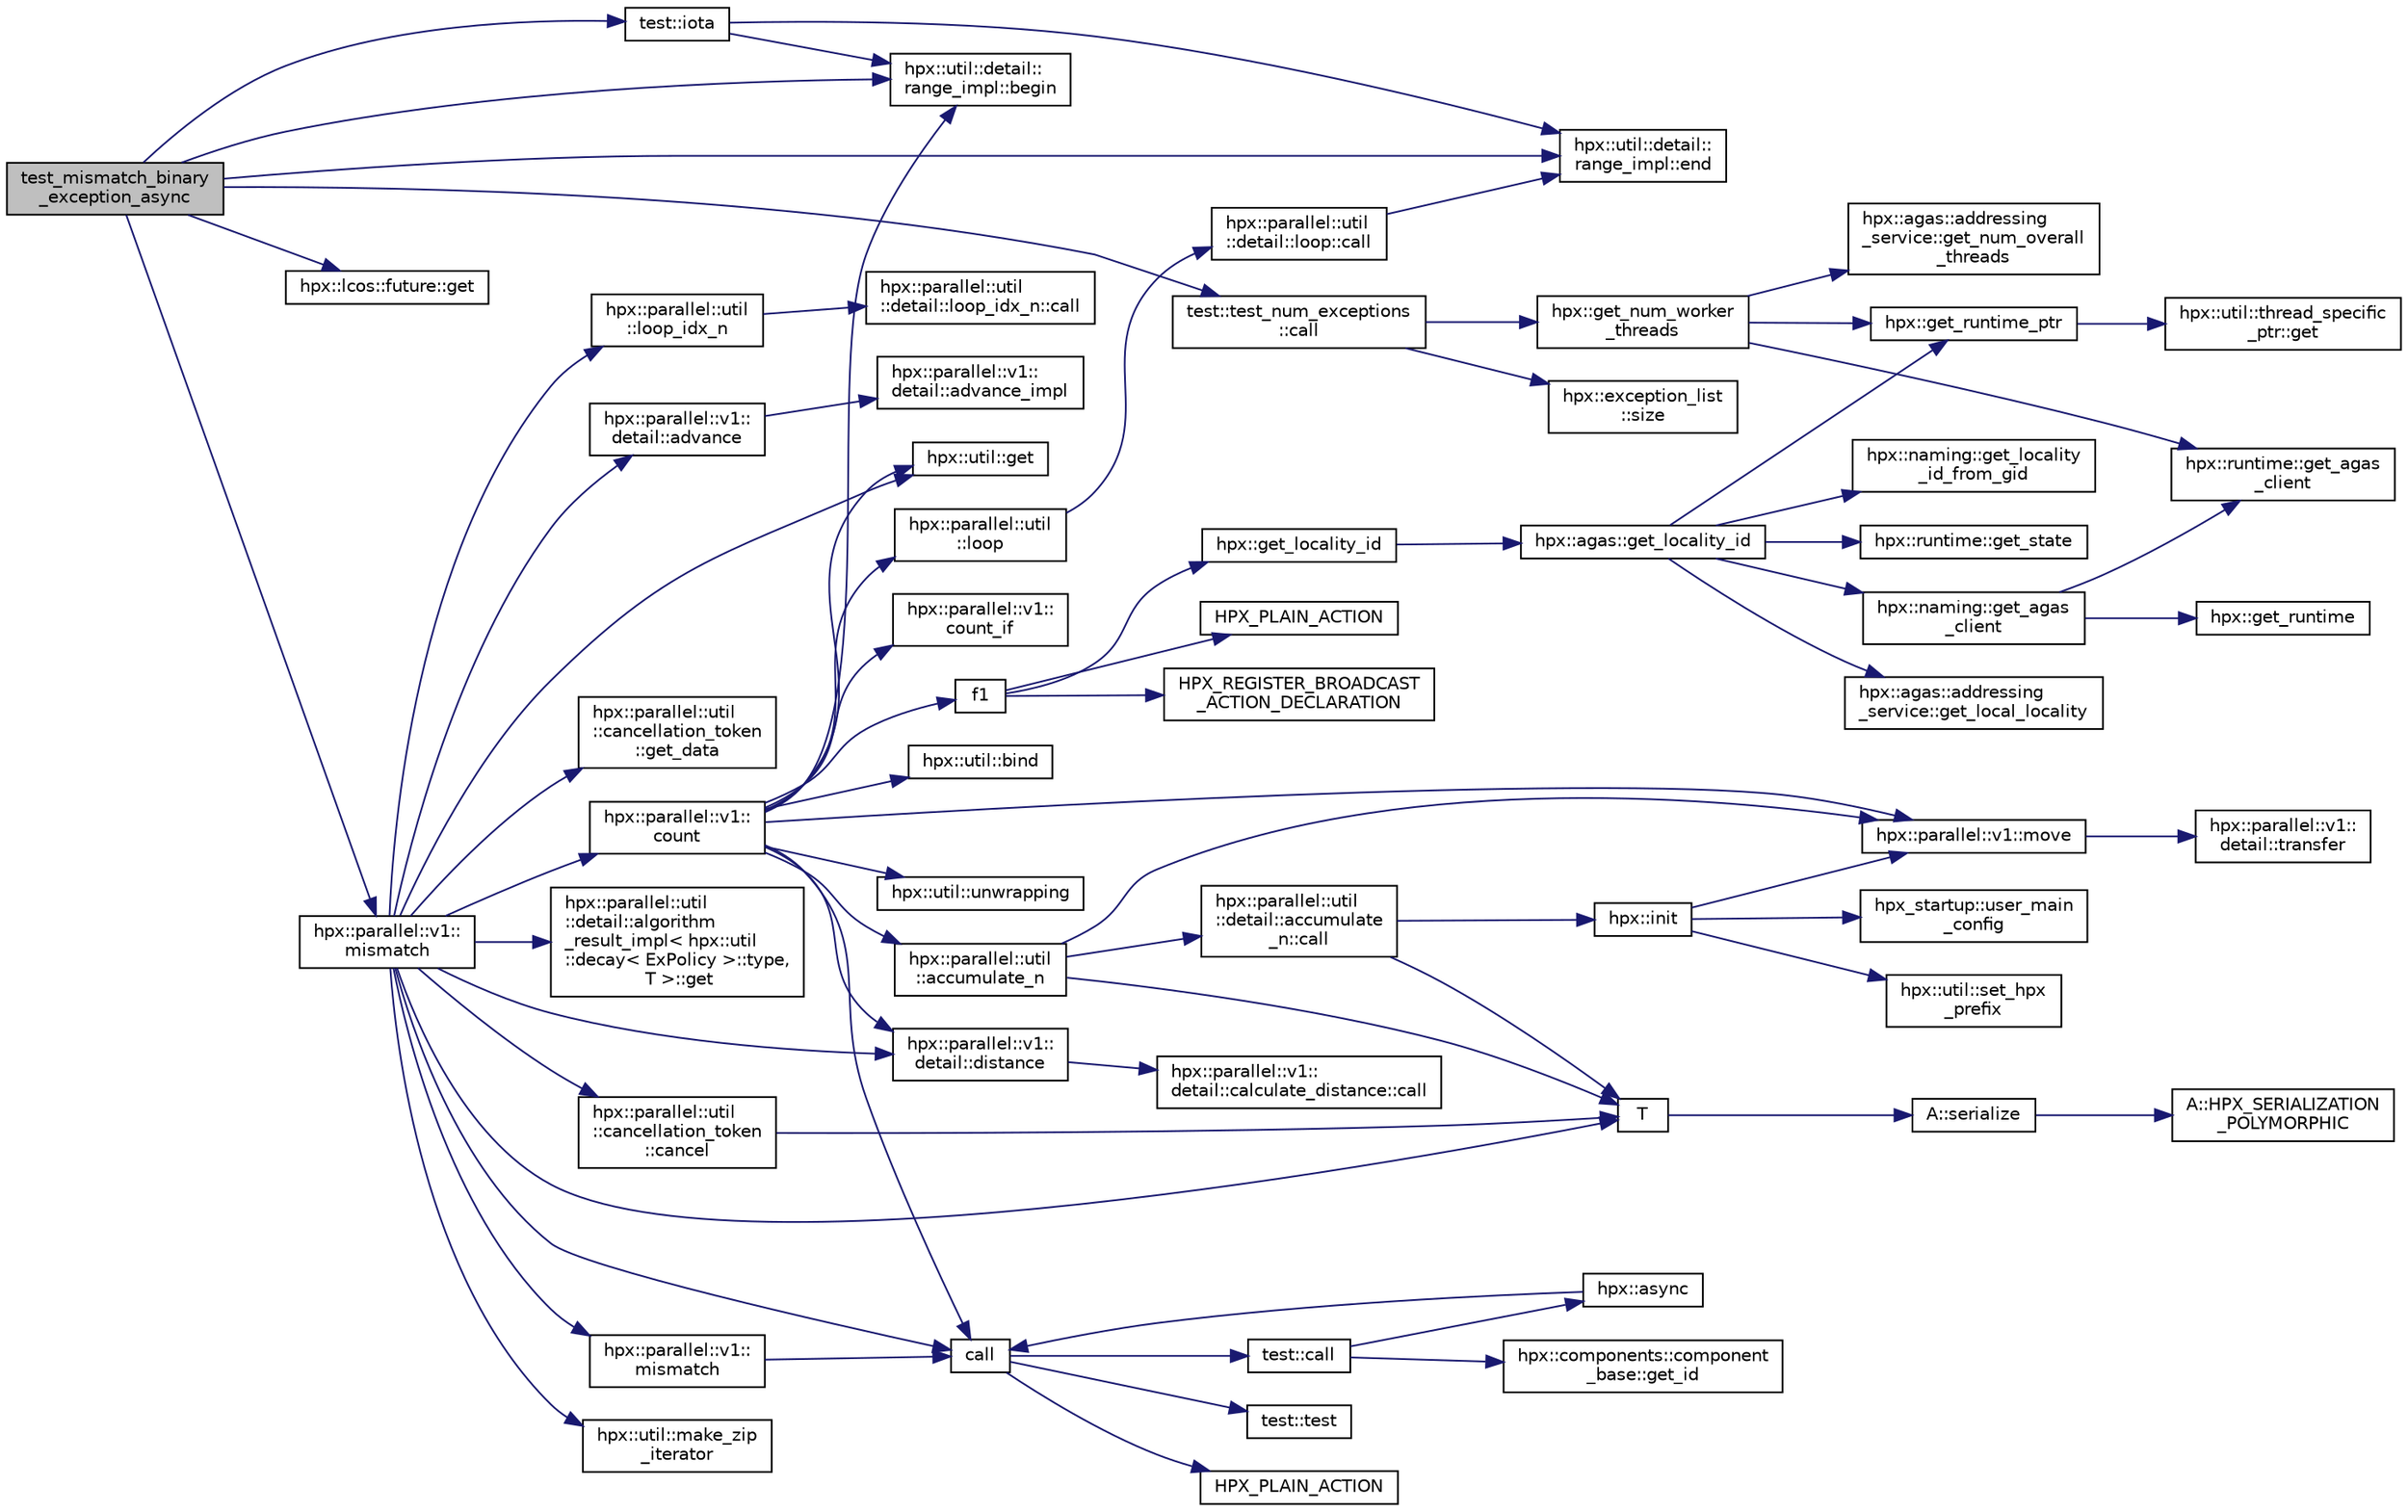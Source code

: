 digraph "test_mismatch_binary_exception_async"
{
  edge [fontname="Helvetica",fontsize="10",labelfontname="Helvetica",labelfontsize="10"];
  node [fontname="Helvetica",fontsize="10",shape=record];
  rankdir="LR";
  Node645 [label="test_mismatch_binary\l_exception_async",height=0.2,width=0.4,color="black", fillcolor="grey75", style="filled", fontcolor="black"];
  Node645 -> Node646 [color="midnightblue",fontsize="10",style="solid",fontname="Helvetica"];
  Node646 [label="test::iota",height=0.2,width=0.4,color="black", fillcolor="white", style="filled",URL="$df/d04/namespacetest.html#abdbbc37e6fb67287495e853a554c493a"];
  Node646 -> Node647 [color="midnightblue",fontsize="10",style="solid",fontname="Helvetica"];
  Node647 [label="hpx::util::detail::\lrange_impl::begin",height=0.2,width=0.4,color="black", fillcolor="white", style="filled",URL="$d4/d4a/namespacehpx_1_1util_1_1detail_1_1range__impl.html#a31e165df2b865cdd961f35ce938db41a"];
  Node646 -> Node648 [color="midnightblue",fontsize="10",style="solid",fontname="Helvetica"];
  Node648 [label="hpx::util::detail::\lrange_impl::end",height=0.2,width=0.4,color="black", fillcolor="white", style="filled",URL="$d4/d4a/namespacehpx_1_1util_1_1detail_1_1range__impl.html#afb2ea48b0902f52ee4d8b764807b4316"];
  Node645 -> Node647 [color="midnightblue",fontsize="10",style="solid",fontname="Helvetica"];
  Node645 -> Node648 [color="midnightblue",fontsize="10",style="solid",fontname="Helvetica"];
  Node645 -> Node649 [color="midnightblue",fontsize="10",style="solid",fontname="Helvetica"];
  Node649 [label="hpx::parallel::v1::\lmismatch",height=0.2,width=0.4,color="black", fillcolor="white", style="filled",URL="$db/db9/namespacehpx_1_1parallel_1_1v1.html#ad2210ac36941837306cdf8c12114a31a"];
  Node649 -> Node650 [color="midnightblue",fontsize="10",style="solid",fontname="Helvetica"];
  Node650 [label="call",height=0.2,width=0.4,color="black", fillcolor="white", style="filled",URL="$d2/d67/promise__1620_8cpp.html#a58357f0b82bc761e1d0b9091ed563a70"];
  Node650 -> Node651 [color="midnightblue",fontsize="10",style="solid",fontname="Helvetica"];
  Node651 [label="test::test",height=0.2,width=0.4,color="black", fillcolor="white", style="filled",URL="$d8/d89/structtest.html#ab42d5ece712d716b04cb3f686f297a26"];
  Node650 -> Node652 [color="midnightblue",fontsize="10",style="solid",fontname="Helvetica"];
  Node652 [label="HPX_PLAIN_ACTION",height=0.2,width=0.4,color="black", fillcolor="white", style="filled",URL="$d2/d67/promise__1620_8cpp.html#ab96aab827a4b1fcaf66cfe0ba83fef23"];
  Node650 -> Node653 [color="midnightblue",fontsize="10",style="solid",fontname="Helvetica"];
  Node653 [label="test::call",height=0.2,width=0.4,color="black", fillcolor="white", style="filled",URL="$d8/d89/structtest.html#aeb29e7ed6518b9426ccf1344c52620ae"];
  Node653 -> Node654 [color="midnightblue",fontsize="10",style="solid",fontname="Helvetica"];
  Node654 [label="hpx::async",height=0.2,width=0.4,color="black", fillcolor="white", style="filled",URL="$d8/d83/namespacehpx.html#acb7d8e37b73b823956ce144f9a57eaa4"];
  Node654 -> Node650 [color="midnightblue",fontsize="10",style="solid",fontname="Helvetica"];
  Node653 -> Node655 [color="midnightblue",fontsize="10",style="solid",fontname="Helvetica"];
  Node655 [label="hpx::components::component\l_base::get_id",height=0.2,width=0.4,color="black", fillcolor="white", style="filled",URL="$d2/de6/classhpx_1_1components_1_1component__base.html#a4c8fd93514039bdf01c48d66d82b19cd"];
  Node649 -> Node656 [color="midnightblue",fontsize="10",style="solid",fontname="Helvetica"];
  Node656 [label="T",height=0.2,width=0.4,color="black", fillcolor="white", style="filled",URL="$db/d33/polymorphic__semiintrusive__template_8cpp.html#ad187658f9cb91c1312b39ae7e896f1ea"];
  Node656 -> Node657 [color="midnightblue",fontsize="10",style="solid",fontname="Helvetica"];
  Node657 [label="A::serialize",height=0.2,width=0.4,color="black", fillcolor="white", style="filled",URL="$d7/da0/struct_a.html#a5f5c287cf471e274ed9dda0da1592212"];
  Node657 -> Node658 [color="midnightblue",fontsize="10",style="solid",fontname="Helvetica"];
  Node658 [label="A::HPX_SERIALIZATION\l_POLYMORPHIC",height=0.2,width=0.4,color="black", fillcolor="white", style="filled",URL="$d7/da0/struct_a.html#ada978cc156cebbafddb1f3aa4c01918c"];
  Node649 -> Node659 [color="midnightblue",fontsize="10",style="solid",fontname="Helvetica"];
  Node659 [label="hpx::parallel::v1::\lmismatch",height=0.2,width=0.4,color="black", fillcolor="white", style="filled",URL="$db/db9/namespacehpx_1_1parallel_1_1v1.html#a6476df5b4e5ac7c2cef766f4e84b52a5"];
  Node659 -> Node650 [color="midnightblue",fontsize="10",style="solid",fontname="Helvetica"];
  Node649 -> Node660 [color="midnightblue",fontsize="10",style="solid",fontname="Helvetica"];
  Node660 [label="hpx::parallel::util\l::detail::algorithm\l_result_impl\< hpx::util\l::decay\< ExPolicy \>::type,\l T \>::get",height=0.2,width=0.4,color="black", fillcolor="white", style="filled",URL="$d2/d42/structhpx_1_1parallel_1_1util_1_1detail_1_1algorithm__result__impl.html#ab5b051e8ec74eff5e0e62fd63f5d377e"];
  Node649 -> Node661 [color="midnightblue",fontsize="10",style="solid",fontname="Helvetica"];
  Node661 [label="hpx::parallel::v1::\lcount",height=0.2,width=0.4,color="black", fillcolor="white", style="filled",URL="$db/db9/namespacehpx_1_1parallel_1_1v1.html#a19d058114a2bd44801aab4176b188e23"];
  Node661 -> Node662 [color="midnightblue",fontsize="10",style="solid",fontname="Helvetica"];
  Node662 [label="hpx::parallel::v1::\lcount_if",height=0.2,width=0.4,color="black", fillcolor="white", style="filled",URL="$db/db9/namespacehpx_1_1parallel_1_1v1.html#ad836ff017ec208c2d6388a9b47b05ce0"];
  Node661 -> Node663 [color="midnightblue",fontsize="10",style="solid",fontname="Helvetica"];
  Node663 [label="f1",height=0.2,width=0.4,color="black", fillcolor="white", style="filled",URL="$d8/d8b/broadcast_8cpp.html#a1751fbd41f2529b84514a9dbd767959a"];
  Node663 -> Node664 [color="midnightblue",fontsize="10",style="solid",fontname="Helvetica"];
  Node664 [label="hpx::get_locality_id",height=0.2,width=0.4,color="black", fillcolor="white", style="filled",URL="$d8/d83/namespacehpx.html#a158d7c54a657bb364c1704033010697b",tooltip="Return the number of the locality this function is being called from. "];
  Node664 -> Node665 [color="midnightblue",fontsize="10",style="solid",fontname="Helvetica"];
  Node665 [label="hpx::agas::get_locality_id",height=0.2,width=0.4,color="black", fillcolor="white", style="filled",URL="$dc/d54/namespacehpx_1_1agas.html#a491cc2ddecdf0f1a9129900caa6a4d3e"];
  Node665 -> Node666 [color="midnightblue",fontsize="10",style="solid",fontname="Helvetica"];
  Node666 [label="hpx::get_runtime_ptr",height=0.2,width=0.4,color="black", fillcolor="white", style="filled",URL="$d8/d83/namespacehpx.html#af29daf2bb3e01b4d6495a1742b6cce64"];
  Node666 -> Node667 [color="midnightblue",fontsize="10",style="solid",fontname="Helvetica"];
  Node667 [label="hpx::util::thread_specific\l_ptr::get",height=0.2,width=0.4,color="black", fillcolor="white", style="filled",URL="$d4/d4c/structhpx_1_1util_1_1thread__specific__ptr.html#a3b27d8520710478aa41d1f74206bdba9"];
  Node665 -> Node668 [color="midnightblue",fontsize="10",style="solid",fontname="Helvetica"];
  Node668 [label="hpx::runtime::get_state",height=0.2,width=0.4,color="black", fillcolor="white", style="filled",URL="$d0/d7b/classhpx_1_1runtime.html#ab405f80e060dac95d624520f38b0524c"];
  Node665 -> Node669 [color="midnightblue",fontsize="10",style="solid",fontname="Helvetica"];
  Node669 [label="hpx::naming::get_agas\l_client",height=0.2,width=0.4,color="black", fillcolor="white", style="filled",URL="$d4/dc9/namespacehpx_1_1naming.html#a0408fffd5d34b620712a801b0ae3b032"];
  Node669 -> Node670 [color="midnightblue",fontsize="10",style="solid",fontname="Helvetica"];
  Node670 [label="hpx::get_runtime",height=0.2,width=0.4,color="black", fillcolor="white", style="filled",URL="$d8/d83/namespacehpx.html#aef902cc6c7dd3b9fbadf34d1e850a070"];
  Node669 -> Node671 [color="midnightblue",fontsize="10",style="solid",fontname="Helvetica"];
  Node671 [label="hpx::runtime::get_agas\l_client",height=0.2,width=0.4,color="black", fillcolor="white", style="filled",URL="$d0/d7b/classhpx_1_1runtime.html#aeb5dddd30d6b9861669af8ad44d1a96a"];
  Node665 -> Node672 [color="midnightblue",fontsize="10",style="solid",fontname="Helvetica"];
  Node672 [label="hpx::agas::addressing\l_service::get_local_locality",height=0.2,width=0.4,color="black", fillcolor="white", style="filled",URL="$db/d58/structhpx_1_1agas_1_1addressing__service.html#ab52c19a37c2a7a006c6c15f90ad0539c"];
  Node665 -> Node673 [color="midnightblue",fontsize="10",style="solid",fontname="Helvetica"];
  Node673 [label="hpx::naming::get_locality\l_id_from_gid",height=0.2,width=0.4,color="black", fillcolor="white", style="filled",URL="$d4/dc9/namespacehpx_1_1naming.html#a7fd43037784560bd04fda9b49e33529f"];
  Node663 -> Node674 [color="midnightblue",fontsize="10",style="solid",fontname="Helvetica"];
  Node674 [label="HPX_PLAIN_ACTION",height=0.2,width=0.4,color="black", fillcolor="white", style="filled",URL="$d8/d8b/broadcast_8cpp.html#a19685a0394ce6a99351f7a679f6eeefc"];
  Node663 -> Node675 [color="midnightblue",fontsize="10",style="solid",fontname="Helvetica"];
  Node675 [label="HPX_REGISTER_BROADCAST\l_ACTION_DECLARATION",height=0.2,width=0.4,color="black", fillcolor="white", style="filled",URL="$d7/d38/addressing__service_8cpp.html#a573d764d9cb34eec46a4bdffcf07875f"];
  Node661 -> Node676 [color="midnightblue",fontsize="10",style="solid",fontname="Helvetica"];
  Node676 [label="hpx::parallel::util\l::loop",height=0.2,width=0.4,color="black", fillcolor="white", style="filled",URL="$df/dc6/namespacehpx_1_1parallel_1_1util.html#a3f434e00f42929aac85debb8c5782213"];
  Node676 -> Node677 [color="midnightblue",fontsize="10",style="solid",fontname="Helvetica"];
  Node677 [label="hpx::parallel::util\l::detail::loop::call",height=0.2,width=0.4,color="black", fillcolor="white", style="filled",URL="$da/d06/structhpx_1_1parallel_1_1util_1_1detail_1_1loop.html#a5c5e8dbda782f09cdb7bc2509e3bf09e"];
  Node677 -> Node648 [color="midnightblue",fontsize="10",style="solid",fontname="Helvetica"];
  Node661 -> Node678 [color="midnightblue",fontsize="10",style="solid",fontname="Helvetica"];
  Node678 [label="hpx::util::bind",height=0.2,width=0.4,color="black", fillcolor="white", style="filled",URL="$df/dad/namespacehpx_1_1util.html#ad844caedf82a0173d6909d910c3e48c6"];
  Node661 -> Node679 [color="midnightblue",fontsize="10",style="solid",fontname="Helvetica"];
  Node679 [label="hpx::parallel::v1::move",height=0.2,width=0.4,color="black", fillcolor="white", style="filled",URL="$db/db9/namespacehpx_1_1parallel_1_1v1.html#aa7c4ede081ce786c9d1eb1adff495cfc"];
  Node679 -> Node680 [color="midnightblue",fontsize="10",style="solid",fontname="Helvetica"];
  Node680 [label="hpx::parallel::v1::\ldetail::transfer",height=0.2,width=0.4,color="black", fillcolor="white", style="filled",URL="$d2/ddd/namespacehpx_1_1parallel_1_1v1_1_1detail.html#ab1b56a05e1885ca7cc7ffa1804dd2f3c"];
  Node661 -> Node681 [color="midnightblue",fontsize="10",style="solid",fontname="Helvetica"];
  Node681 [label="hpx::util::get",height=0.2,width=0.4,color="black", fillcolor="white", style="filled",URL="$df/dad/namespacehpx_1_1util.html#a5cbd3c41f03f4d4acaedaa4777e3cc02"];
  Node661 -> Node650 [color="midnightblue",fontsize="10",style="solid",fontname="Helvetica"];
  Node661 -> Node682 [color="midnightblue",fontsize="10",style="solid",fontname="Helvetica"];
  Node682 [label="hpx::parallel::v1::\ldetail::distance",height=0.2,width=0.4,color="black", fillcolor="white", style="filled",URL="$d2/ddd/namespacehpx_1_1parallel_1_1v1_1_1detail.html#a6bea3c6a5f470cad11f27ee6bab4a33f"];
  Node682 -> Node683 [color="midnightblue",fontsize="10",style="solid",fontname="Helvetica"];
  Node683 [label="hpx::parallel::v1::\ldetail::calculate_distance::call",height=0.2,width=0.4,color="black", fillcolor="white", style="filled",URL="$db/dfa/structhpx_1_1parallel_1_1v1_1_1detail_1_1calculate__distance.html#a950a6627830a7d019ac0e734b0a447bf"];
  Node661 -> Node684 [color="midnightblue",fontsize="10",style="solid",fontname="Helvetica"];
  Node684 [label="hpx::util::unwrapping",height=0.2,width=0.4,color="black", fillcolor="white", style="filled",URL="$df/dad/namespacehpx_1_1util.html#a7529d9ac687684c33403cdd1f9cef8e4"];
  Node661 -> Node685 [color="midnightblue",fontsize="10",style="solid",fontname="Helvetica"];
  Node685 [label="hpx::parallel::util\l::accumulate_n",height=0.2,width=0.4,color="black", fillcolor="white", style="filled",URL="$df/dc6/namespacehpx_1_1parallel_1_1util.html#af19f9a2722f97c2247ea5d0dbb5e2d25"];
  Node685 -> Node686 [color="midnightblue",fontsize="10",style="solid",fontname="Helvetica"];
  Node686 [label="hpx::parallel::util\l::detail::accumulate\l_n::call",height=0.2,width=0.4,color="black", fillcolor="white", style="filled",URL="$d8/d3b/structhpx_1_1parallel_1_1util_1_1detail_1_1accumulate__n.html#a765aceb8ab313fc92f7c4aaf70ccca8f"];
  Node686 -> Node687 [color="midnightblue",fontsize="10",style="solid",fontname="Helvetica"];
  Node687 [label="hpx::init",height=0.2,width=0.4,color="black", fillcolor="white", style="filled",URL="$d8/d83/namespacehpx.html#a3c694ea960b47c56b33351ba16e3d76b",tooltip="Main entry point for launching the HPX runtime system. "];
  Node687 -> Node688 [color="midnightblue",fontsize="10",style="solid",fontname="Helvetica"];
  Node688 [label="hpx::util::set_hpx\l_prefix",height=0.2,width=0.4,color="black", fillcolor="white", style="filled",URL="$df/dad/namespacehpx_1_1util.html#ae40a23c1ba0a48d9304dcf717a95793e"];
  Node687 -> Node689 [color="midnightblue",fontsize="10",style="solid",fontname="Helvetica"];
  Node689 [label="hpx_startup::user_main\l_config",height=0.2,width=0.4,color="black", fillcolor="white", style="filled",URL="$d3/dd2/namespacehpx__startup.html#aaac571d88bd3912a4225a23eb3261637"];
  Node687 -> Node679 [color="midnightblue",fontsize="10",style="solid",fontname="Helvetica"];
  Node686 -> Node656 [color="midnightblue",fontsize="10",style="solid",fontname="Helvetica"];
  Node685 -> Node679 [color="midnightblue",fontsize="10",style="solid",fontname="Helvetica"];
  Node685 -> Node656 [color="midnightblue",fontsize="10",style="solid",fontname="Helvetica"];
  Node661 -> Node647 [color="midnightblue",fontsize="10",style="solid",fontname="Helvetica"];
  Node649 -> Node682 [color="midnightblue",fontsize="10",style="solid",fontname="Helvetica"];
  Node649 -> Node690 [color="midnightblue",fontsize="10",style="solid",fontname="Helvetica"];
  Node690 [label="hpx::util::make_zip\l_iterator",height=0.2,width=0.4,color="black", fillcolor="white", style="filled",URL="$df/dad/namespacehpx_1_1util.html#a2f68369b316e5699be2c81c04e3ee209"];
  Node649 -> Node691 [color="midnightblue",fontsize="10",style="solid",fontname="Helvetica"];
  Node691 [label="hpx::parallel::util\l::loop_idx_n",height=0.2,width=0.4,color="black", fillcolor="white", style="filled",URL="$df/dc6/namespacehpx_1_1parallel_1_1util.html#a5ead56022529c79b23199382a2dc7766"];
  Node691 -> Node692 [color="midnightblue",fontsize="10",style="solid",fontname="Helvetica"];
  Node692 [label="hpx::parallel::util\l::detail::loop_idx_n::call",height=0.2,width=0.4,color="black", fillcolor="white", style="filled",URL="$d1/d45/structhpx_1_1parallel_1_1util_1_1detail_1_1loop__idx__n.html#a6cf1cdf1c2db703be4edd390846da01a"];
  Node649 -> Node681 [color="midnightblue",fontsize="10",style="solid",fontname="Helvetica"];
  Node649 -> Node693 [color="midnightblue",fontsize="10",style="solid",fontname="Helvetica"];
  Node693 [label="hpx::parallel::util\l::cancellation_token\l::cancel",height=0.2,width=0.4,color="black", fillcolor="white", style="filled",URL="$d7/dc1/classhpx_1_1parallel_1_1util_1_1cancellation__token.html#a7c04c9ed73eaa872cfd6b72b52922796"];
  Node693 -> Node656 [color="midnightblue",fontsize="10",style="solid",fontname="Helvetica"];
  Node649 -> Node694 [color="midnightblue",fontsize="10",style="solid",fontname="Helvetica"];
  Node694 [label="hpx::parallel::util\l::cancellation_token\l::get_data",height=0.2,width=0.4,color="black", fillcolor="white", style="filled",URL="$d7/dc1/classhpx_1_1parallel_1_1util_1_1cancellation__token.html#a63ec3c9e5287d23c9e9d4ce1777e49d2"];
  Node649 -> Node695 [color="midnightblue",fontsize="10",style="solid",fontname="Helvetica"];
  Node695 [label="hpx::parallel::v1::\ldetail::advance",height=0.2,width=0.4,color="black", fillcolor="white", style="filled",URL="$d2/ddd/namespacehpx_1_1parallel_1_1v1_1_1detail.html#ad9fca7bce7b3e3c32302967ffc1fb4a4"];
  Node695 -> Node696 [color="midnightblue",fontsize="10",style="solid",fontname="Helvetica"];
  Node696 [label="hpx::parallel::v1::\ldetail::advance_impl",height=0.2,width=0.4,color="black", fillcolor="white", style="filled",URL="$d2/ddd/namespacehpx_1_1parallel_1_1v1_1_1detail.html#ad4fa62ca115927187e4063b65ee5f317"];
  Node645 -> Node697 [color="midnightblue",fontsize="10",style="solid",fontname="Helvetica"];
  Node697 [label="hpx::lcos::future::get",height=0.2,width=0.4,color="black", fillcolor="white", style="filled",URL="$d0/d33/classhpx_1_1lcos_1_1future.html#a8c28269486d5620ac48af349f17bb41c"];
  Node645 -> Node698 [color="midnightblue",fontsize="10",style="solid",fontname="Helvetica"];
  Node698 [label="test::test_num_exceptions\l::call",height=0.2,width=0.4,color="black", fillcolor="white", style="filled",URL="$da/ddb/structtest_1_1test__num__exceptions.html#a2c1e3b76f9abd4d358ae0258203b90b7"];
  Node698 -> Node699 [color="midnightblue",fontsize="10",style="solid",fontname="Helvetica"];
  Node699 [label="hpx::exception_list\l::size",height=0.2,width=0.4,color="black", fillcolor="white", style="filled",URL="$d2/def/classhpx_1_1exception__list.html#ae4e3e1b70e8185033656d891749a234e"];
  Node698 -> Node700 [color="midnightblue",fontsize="10",style="solid",fontname="Helvetica"];
  Node700 [label="hpx::get_num_worker\l_threads",height=0.2,width=0.4,color="black", fillcolor="white", style="filled",URL="$d8/d83/namespacehpx.html#ae0cb050327ed37e6863061bd1761409e",tooltip="Return the number of worker OS- threads used to execute HPX threads. "];
  Node700 -> Node666 [color="midnightblue",fontsize="10",style="solid",fontname="Helvetica"];
  Node700 -> Node671 [color="midnightblue",fontsize="10",style="solid",fontname="Helvetica"];
  Node700 -> Node701 [color="midnightblue",fontsize="10",style="solid",fontname="Helvetica"];
  Node701 [label="hpx::agas::addressing\l_service::get_num_overall\l_threads",height=0.2,width=0.4,color="black", fillcolor="white", style="filled",URL="$db/d58/structhpx_1_1agas_1_1addressing__service.html#a55800470ad2b28e283653df58d59ec49"];
}
